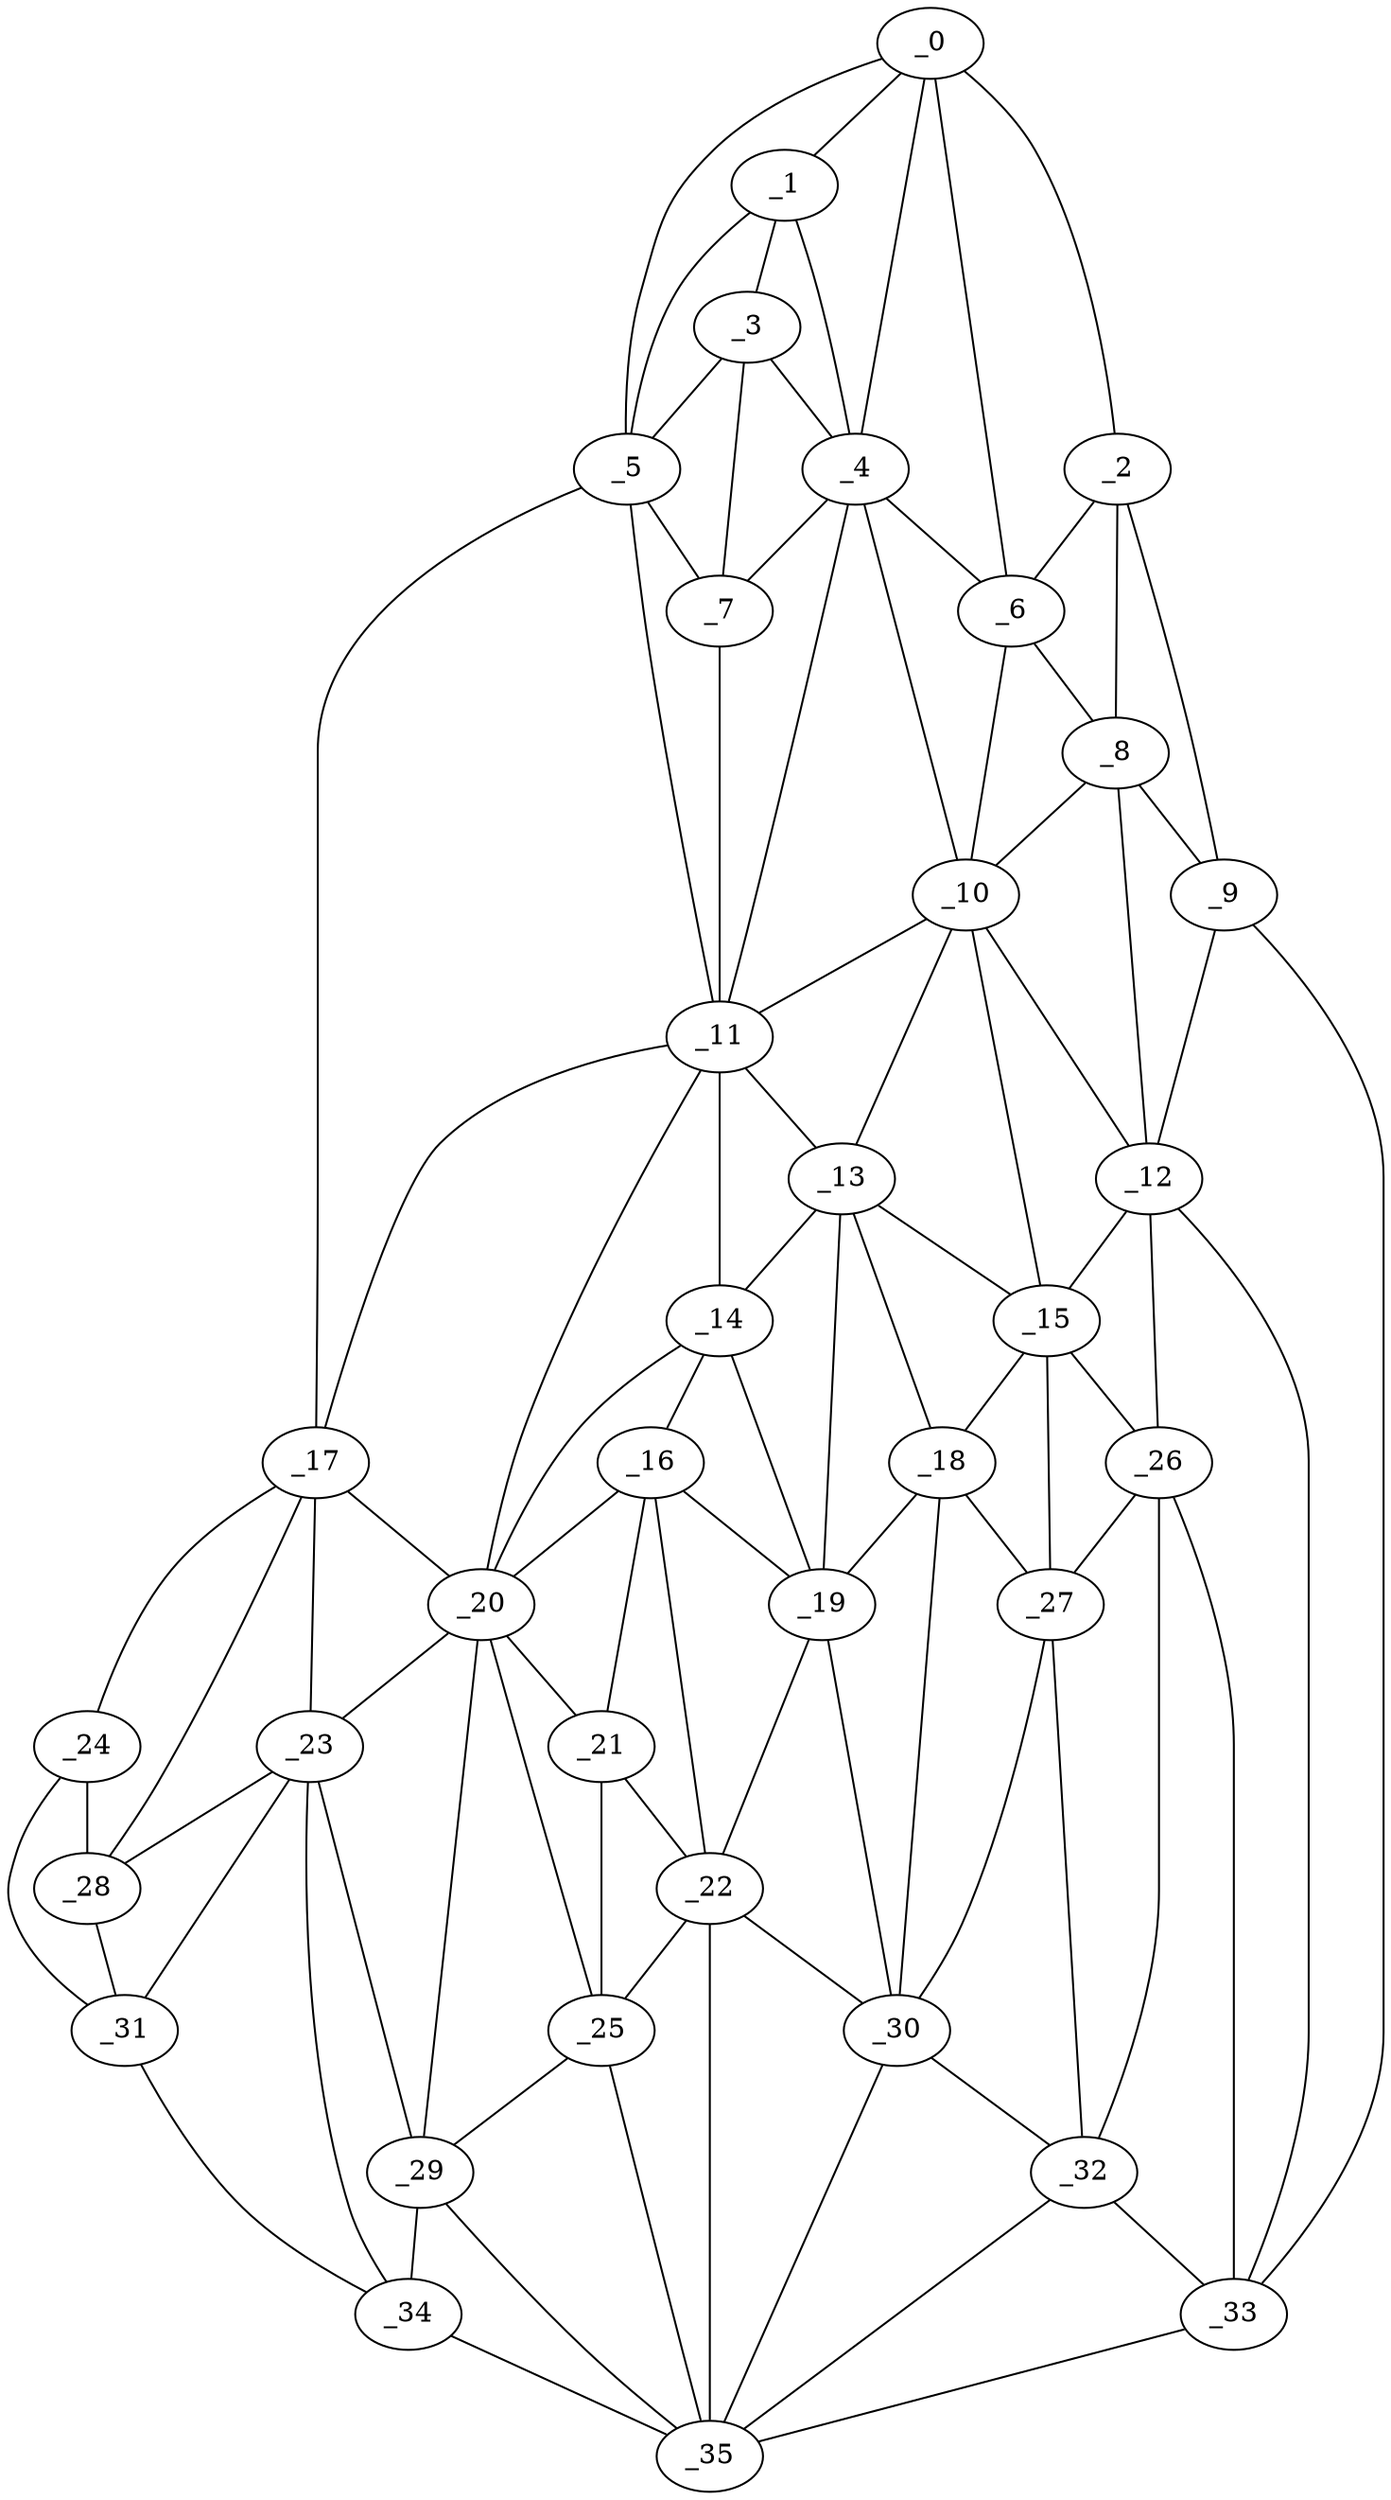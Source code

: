 graph "obj58__330.gxl" {
	_0	 [x=13,
		y=66];
	_1	 [x=21,
		y=74];
	_0 -- _1	 [valence=2];
	_2	 [x=27,
		y=15];
	_0 -- _2	 [valence=1];
	_4	 [x=29,
		y=68];
	_0 -- _4	 [valence=2];
	_5	 [x=32,
		y=86];
	_0 -- _5	 [valence=1];
	_6	 [x=33,
		y=46];
	_0 -- _6	 [valence=2];
	_3	 [x=28,
		y=72];
	_1 -- _3	 [valence=2];
	_1 -- _4	 [valence=2];
	_1 -- _5	 [valence=2];
	_2 -- _6	 [valence=1];
	_8	 [x=36,
		y=30];
	_2 -- _8	 [valence=2];
	_9	 [x=47,
		y=8];
	_2 -- _9	 [valence=1];
	_3 -- _4	 [valence=2];
	_3 -- _5	 [valence=2];
	_7	 [x=35,
		y=77];
	_3 -- _7	 [valence=2];
	_4 -- _6	 [valence=2];
	_4 -- _7	 [valence=2];
	_10	 [x=48,
		y=50];
	_4 -- _10	 [valence=2];
	_11	 [x=48,
		y=76];
	_4 -- _11	 [valence=1];
	_5 -- _7	 [valence=2];
	_5 -- _11	 [valence=2];
	_17	 [x=82,
		y=108];
	_5 -- _17	 [valence=1];
	_6 -- _8	 [valence=1];
	_6 -- _10	 [valence=1];
	_7 -- _11	 [valence=2];
	_8 -- _9	 [valence=1];
	_8 -- _10	 [valence=1];
	_12	 [x=61,
		y=16];
	_8 -- _12	 [valence=2];
	_9 -- _12	 [valence=2];
	_33	 [x=104,
		y=16];
	_9 -- _33	 [valence=1];
	_10 -- _11	 [valence=1];
	_10 -- _12	 [valence=2];
	_13	 [x=67,
		y=51];
	_10 -- _13	 [valence=2];
	_15	 [x=73,
		y=41];
	_10 -- _15	 [valence=2];
	_11 -- _13	 [valence=1];
	_14	 [x=69,
		y=73];
	_11 -- _14	 [valence=2];
	_11 -- _17	 [valence=2];
	_20	 [x=84,
		y=95];
	_11 -- _20	 [valence=1];
	_12 -- _15	 [valence=1];
	_26	 [x=95,
		y=28];
	_12 -- _26	 [valence=1];
	_12 -- _33	 [valence=2];
	_13 -- _14	 [valence=2];
	_13 -- _15	 [valence=2];
	_18	 [x=84,
		y=49];
	_13 -- _18	 [valence=2];
	_19	 [x=84,
		y=65];
	_13 -- _19	 [valence=1];
	_16	 [x=78,
		y=76];
	_14 -- _16	 [valence=2];
	_14 -- _19	 [valence=2];
	_14 -- _20	 [valence=1];
	_15 -- _18	 [valence=1];
	_15 -- _26	 [valence=2];
	_27	 [x=95,
		y=43];
	_15 -- _27	 [valence=2];
	_16 -- _19	 [valence=2];
	_16 -- _20	 [valence=2];
	_21	 [x=85,
		y=83];
	_16 -- _21	 [valence=2];
	_22	 [x=93,
		y=68];
	_16 -- _22	 [valence=1];
	_17 -- _20	 [valence=1];
	_23	 [x=93,
		y=98];
	_17 -- _23	 [valence=2];
	_24	 [x=93,
		y=110];
	_17 -- _24	 [valence=1];
	_28	 [x=95,
		y=106];
	_17 -- _28	 [valence=2];
	_18 -- _19	 [valence=1];
	_18 -- _27	 [valence=2];
	_30	 [x=100,
		y=64];
	_18 -- _30	 [valence=1];
	_19 -- _22	 [valence=2];
	_19 -- _30	 [valence=2];
	_20 -- _21	 [valence=1];
	_20 -- _23	 [valence=2];
	_25	 [x=94,
		y=82];
	_20 -- _25	 [valence=1];
	_29	 [x=99,
		y=91];
	_20 -- _29	 [valence=1];
	_21 -- _22	 [valence=1];
	_21 -- _25	 [valence=2];
	_22 -- _25	 [valence=2];
	_22 -- _30	 [valence=1];
	_35	 [x=109,
		y=69];
	_22 -- _35	 [valence=1];
	_23 -- _28	 [valence=1];
	_23 -- _29	 [valence=2];
	_31	 [x=100,
		y=104];
	_23 -- _31	 [valence=2];
	_34	 [x=104,
		y=95];
	_23 -- _34	 [valence=1];
	_24 -- _28	 [valence=2];
	_24 -- _31	 [valence=1];
	_25 -- _29	 [valence=2];
	_25 -- _35	 [valence=2];
	_26 -- _27	 [valence=2];
	_32	 [x=101,
		y=36];
	_26 -- _32	 [valence=2];
	_26 -- _33	 [valence=2];
	_27 -- _30	 [valence=2];
	_27 -- _32	 [valence=1];
	_28 -- _31	 [valence=1];
	_29 -- _34	 [valence=2];
	_29 -- _35	 [valence=2];
	_30 -- _32	 [valence=2];
	_30 -- _35	 [valence=2];
	_31 -- _34	 [valence=1];
	_32 -- _33	 [valence=2];
	_32 -- _35	 [valence=2];
	_33 -- _35	 [valence=1];
	_34 -- _35	 [valence=1];
}
